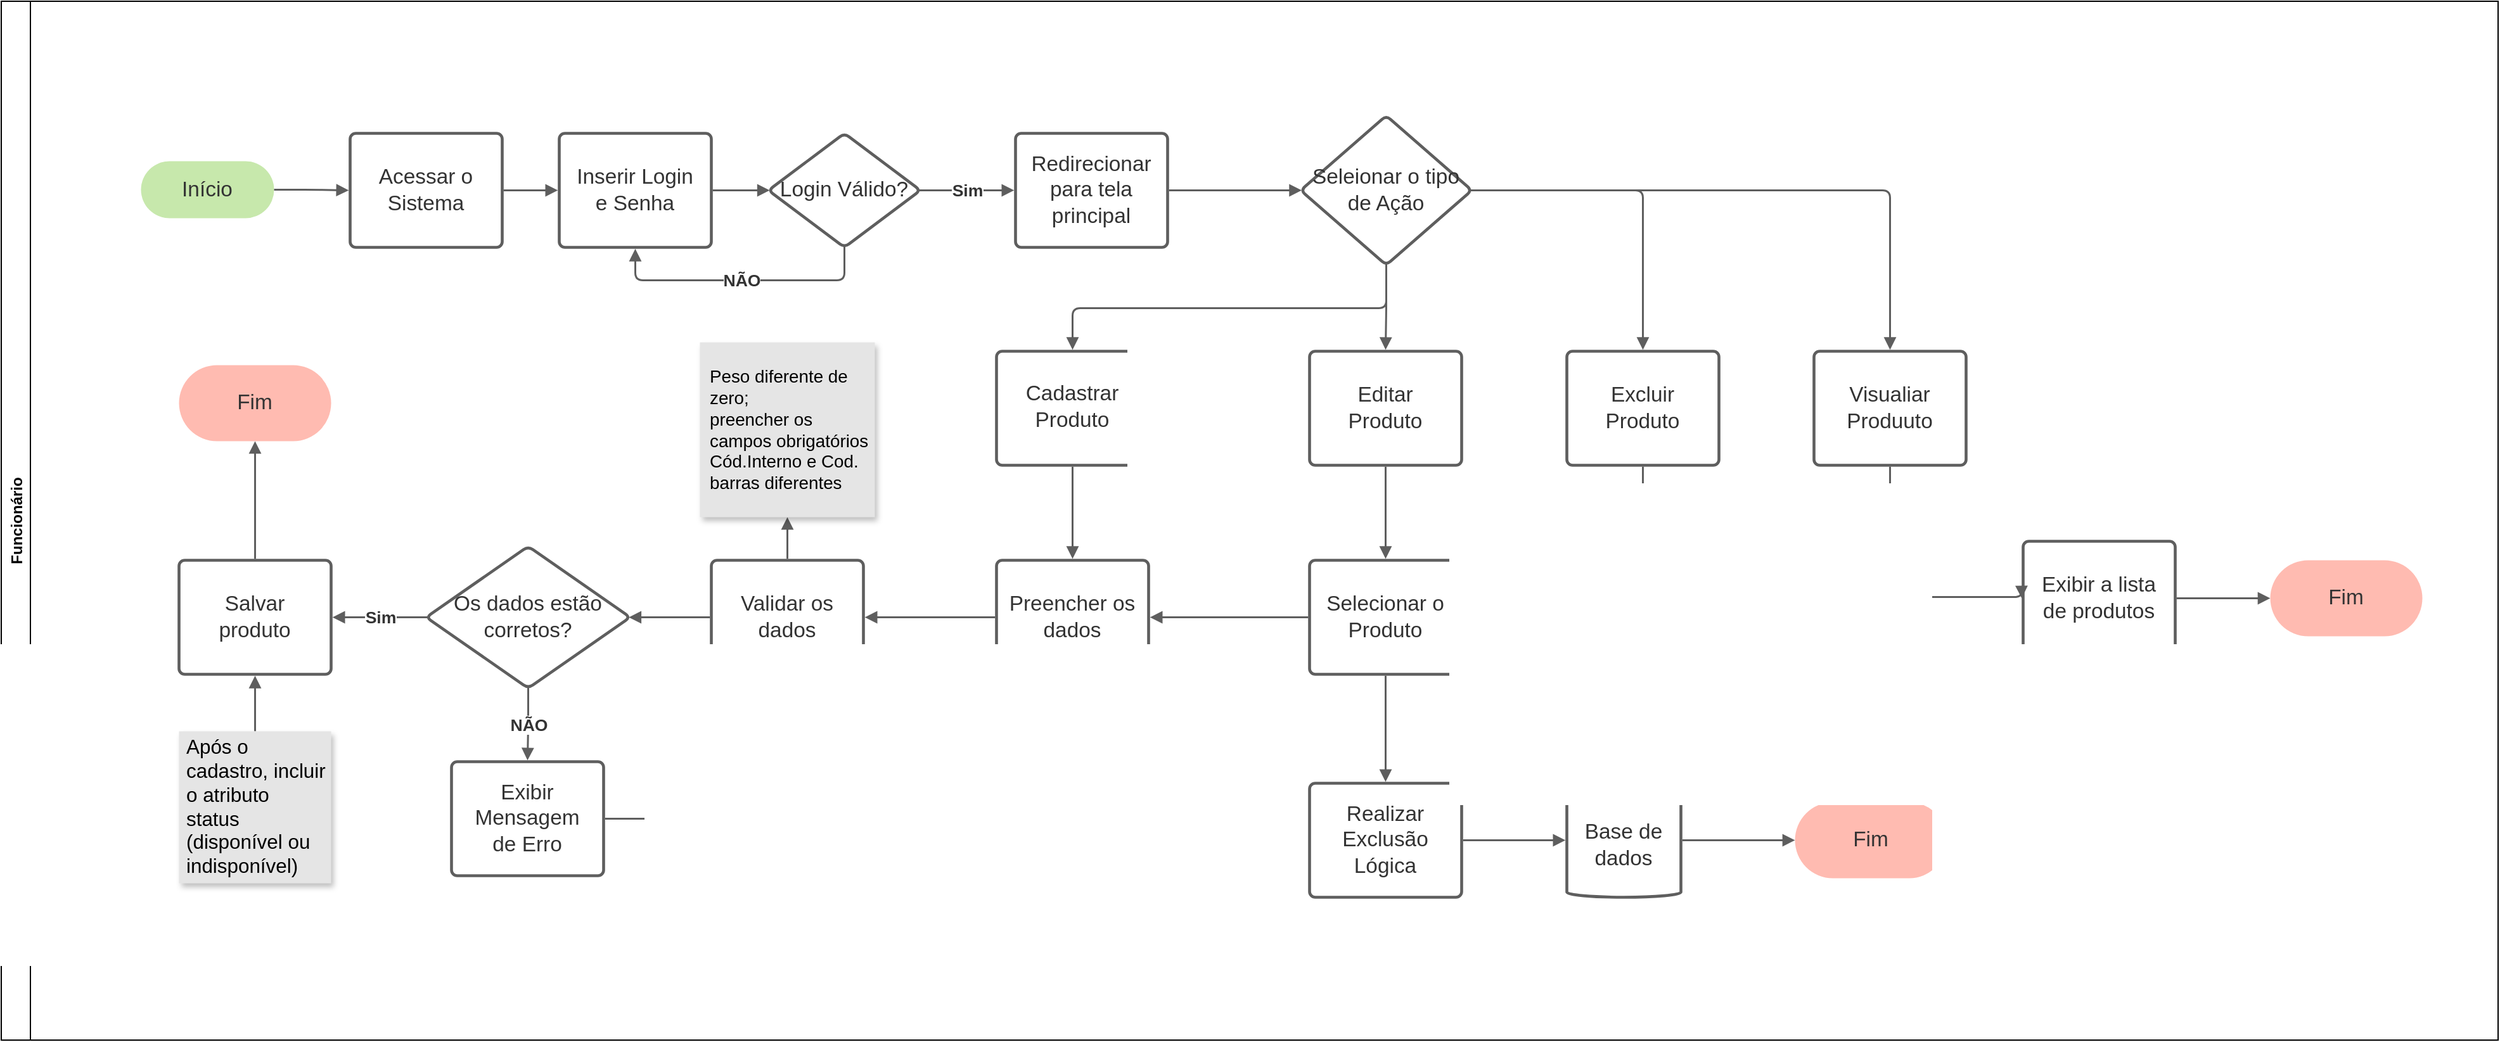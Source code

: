 <mxfile version="14.9.2" type="device"><diagram id="U68LImyjCasgII-28VyA" name="Page-1"><mxGraphModel dx="2764" dy="1590" grid="1" gridSize="10" guides="1" tooltips="1" connect="1" arrows="1" fold="1" page="1" pageScale="1" pageWidth="827" pageHeight="1169" math="0" shadow="0"><root><mxCell id="0"/><mxCell id="1" parent="0"/><UserObject label="Início" lucidchartObjectId="eBD9nxHWdaxw" id="IhpEB11wixXKVniHj0z7-1"><mxCell style="html=1;overflow=block;blockSpacing=1;whiteSpace=wrap;rounded=1;arcSize=50;whiteSpace=wrap;fontSize=16.7;fontColor=#333333;spacing=3.8;strokeOpacity=0;fillOpacity=100;fillColor=#c7e8ac;strokeWidth=2.3;" vertex="1" parent="1"><mxGeometry x="220" y="266" width="105" height="45" as="geometry"/></mxCell></UserObject><UserObject label="" lucidchartObjectId="IBD9s9mkQVGM" id="IhpEB11wixXKVniHj0z7-2"><mxCell style="html=1;jettySize=18;whiteSpace=wrap;fontSize=13;strokeColor=#5E5E5E;strokeWidth=1.5;rounded=1;arcSize=12;edgeStyle=orthogonalEdgeStyle;startArrow=none;;endArrow=block;endFill=1;;exitX=1;exitY=0.5;exitPerimeter=0;entryX=-0.009;entryY=0.5;entryPerimeter=0;" edge="1" parent="1" source="IhpEB11wixXKVniHj0z7-1" target="IhpEB11wixXKVniHj0z7-3"><mxGeometry width="100" height="100" relative="1" as="geometry"><Array as="points"/></mxGeometry></mxCell></UserObject><UserObject label="Acessar o Sistema" lucidchartObjectId="JBD9~bKSJpPM" id="IhpEB11wixXKVniHj0z7-3"><mxCell style="html=1;overflow=block;blockSpacing=1;whiteSpace=wrap;;whiteSpace=wrap;fontSize=16.7;fontColor=#333333;spacing=9;strokeColor=#5e5e5e;strokeOpacity=100;rounded=1;absoluteArcSize=1;arcSize=9;strokeWidth=2.3;" vertex="1" parent="1"><mxGeometry x="385" y="244" width="120" height="90" as="geometry"/></mxCell></UserObject><UserObject label="" lucidchartObjectId="0BD9rbS5RxAi" id="IhpEB11wixXKVniHj0z7-4"><mxCell style="html=1;jettySize=18;whiteSpace=wrap;fontSize=13;strokeColor=#5E5E5E;strokeWidth=1.5;rounded=1;arcSize=12;edgeStyle=orthogonalEdgeStyle;startArrow=none;;endArrow=block;endFill=1;;exitX=1.009;exitY=0.5;exitPerimeter=0;entryX=-0.009;entryY=0.5;entryPerimeter=0;" edge="1" parent="1" source="IhpEB11wixXKVniHj0z7-3" target="IhpEB11wixXKVniHj0z7-5"><mxGeometry width="100" height="100" relative="1" as="geometry"><Array as="points"/></mxGeometry></mxCell></UserObject><UserObject label="Inserir Login e Senha" lucidchartObjectId="2BD9k-Qs81K." id="IhpEB11wixXKVniHj0z7-5"><mxCell style="html=1;overflow=block;blockSpacing=1;whiteSpace=wrap;;whiteSpace=wrap;fontSize=16.7;fontColor=#333333;spacing=9;strokeColor=#5e5e5e;strokeOpacity=100;rounded=1;absoluteArcSize=1;arcSize=9;strokeWidth=2.3;" vertex="1" parent="1"><mxGeometry x="550" y="244" width="120" height="90" as="geometry"/></mxCell></UserObject><UserObject label="" lucidchartObjectId="mCD9Ar9ai4mL" id="IhpEB11wixXKVniHj0z7-6"><mxCell style="html=1;jettySize=18;whiteSpace=wrap;fontSize=13;strokeColor=#5E5E5E;strokeWidth=1.5;rounded=1;arcSize=12;edgeStyle=orthogonalEdgeStyle;startArrow=none;;endArrow=block;endFill=1;;exitX=1.009;exitY=0.5;exitPerimeter=0;entryX=0.009;entryY=0.5;entryPerimeter=0;" edge="1" parent="1" source="IhpEB11wixXKVniHj0z7-5" target="IhpEB11wixXKVniHj0z7-7"><mxGeometry width="100" height="100" relative="1" as="geometry"><Array as="points"/></mxGeometry></mxCell></UserObject><UserObject label="Login Válido?" lucidchartObjectId="nCD9h9JYfCqS" id="IhpEB11wixXKVniHj0z7-7"><mxCell style="html=1;overflow=block;blockSpacing=1;whiteSpace=wrap;rhombus;whiteSpace=wrap;fontSize=16.7;fontColor=#333333;spacing=3.8;strokeColor=#5e5e5e;strokeOpacity=100;rounded=1;absoluteArcSize=1;arcSize=9;strokeWidth=2.3;" vertex="1" parent="1"><mxGeometry x="715" y="244" width="120" height="90" as="geometry"/></mxCell></UserObject><UserObject label="" lucidchartObjectId="CCD9n1JZ03L5" id="IhpEB11wixXKVniHj0z7-8"><mxCell style="html=1;jettySize=18;whiteSpace=wrap;fontSize=13.3;fontColor=#333333;fontStyle=1;strokeColor=#5E5E5E;strokeWidth=1.5;rounded=1;arcSize=12;edgeStyle=orthogonalEdgeStyle;startArrow=none;;endArrow=block;endFill=1;;exitX=0.991;exitY=0.5;exitPerimeter=0;entryX=-0.009;entryY=0.5;entryPerimeter=0;" edge="1" parent="1" source="IhpEB11wixXKVniHj0z7-7" target="IhpEB11wixXKVniHj0z7-10"><mxGeometry width="100" height="100" relative="1" as="geometry"><Array as="points"/></mxGeometry></mxCell></UserObject><mxCell id="IhpEB11wixXKVniHj0z7-9" value="Sim" style="text;html=1;resizable=0;labelBackgroundColor=#ffffff;align=center;verticalAlign=middle;fontStyle=1;fontColor=#333333;;fontSize=13.3;" vertex="1" parent="IhpEB11wixXKVniHj0z7-8"><mxGeometry relative="1" as="geometry"/></mxCell><UserObject label="Redirecionar para tela principal" lucidchartObjectId="DCD9h_2WUOa9" id="IhpEB11wixXKVniHj0z7-10"><mxCell style="html=1;overflow=block;blockSpacing=1;whiteSpace=wrap;;whiteSpace=wrap;fontSize=16.7;fontColor=#333333;spacing=9;strokeColor=#5e5e5e;strokeOpacity=100;rounded=1;absoluteArcSize=1;arcSize=9;strokeWidth=2.3;" vertex="1" parent="1"><mxGeometry x="910" y="244" width="120" height="90" as="geometry"/></mxCell></UserObject><UserObject label="" lucidchartObjectId="_CD9J6lRfIB_" id="IhpEB11wixXKVniHj0z7-11"><mxCell style="html=1;jettySize=18;whiteSpace=wrap;fontSize=13.3;fontColor=#333333;fontStyle=1;strokeColor=#5E5E5E;strokeWidth=1.5;rounded=1;arcSize=12;edgeStyle=orthogonalEdgeStyle;startArrow=none;;endArrow=block;endFill=1;;exitX=0.5;exitY=0.994;exitPerimeter=0;entryX=0.5;entryY=1.013;entryPerimeter=0;" edge="1" parent="1" source="IhpEB11wixXKVniHj0z7-7" target="IhpEB11wixXKVniHj0z7-5"><mxGeometry width="100" height="100" relative="1" as="geometry"><Array as="points"><mxPoint x="775" y="360"/><mxPoint x="610" y="360"/></Array></mxGeometry></mxCell></UserObject><mxCell id="IhpEB11wixXKVniHj0z7-12" value="NÃO" style="text;html=1;resizable=0;labelBackgroundColor=#ffffff;align=center;verticalAlign=middle;fontStyle=1;fontColor=#333333;;fontSize=13.3;" vertex="1" parent="IhpEB11wixXKVniHj0z7-11"><mxGeometry relative="1" as="geometry"/></mxCell><UserObject label="" lucidchartObjectId="FDD9yMU7Iulz" id="IhpEB11wixXKVniHj0z7-13"><mxCell style="html=1;jettySize=18;whiteSpace=wrap;fontSize=13;strokeColor=#5E5E5E;strokeWidth=1.5;rounded=1;arcSize=12;edgeStyle=orthogonalEdgeStyle;startArrow=none;;endArrow=block;endFill=1;;exitX=1.009;exitY=0.5;exitPerimeter=0;entryX=0.006;entryY=0.5;entryPerimeter=0;" edge="1" parent="1" source="IhpEB11wixXKVniHj0z7-10" target="IhpEB11wixXKVniHj0z7-14"><mxGeometry width="100" height="100" relative="1" as="geometry"><Array as="points"/></mxGeometry></mxCell></UserObject><UserObject label="Seleionar o tipo de Ação" lucidchartObjectId=".DD9.hGMOwrg" id="IhpEB11wixXKVniHj0z7-14"><mxCell style="html=1;overflow=block;blockSpacing=1;whiteSpace=wrap;rhombus;whiteSpace=wrap;fontSize=16.7;fontColor=#333333;spacing=3.8;strokeColor=#5e5e5e;strokeOpacity=100;rounded=1;absoluteArcSize=1;arcSize=9;strokeWidth=2.3;" vertex="1" parent="1"><mxGeometry x="1135" y="230" width="135" height="118" as="geometry"/></mxCell></UserObject><UserObject label="&lt;div style=&quot;display: flex; justify-content: center; text-align: center; align-items: baseline; font-size: 0; line-height: 1.25;margin-top: -2px;&quot;&gt;&lt;span&gt;&lt;span style=&quot;font-size:16.7px;color:#333333;&quot;&gt;Cadastrar &lt;/span&gt;&lt;span style=&quot;font-size:16px;color:#000000;&quot;&gt; &lt;/span&gt;&lt;span style=&quot;font-size:16.7px;color:#333333;&quot;&gt;Produto&lt;/span&gt;&lt;/span&gt;&lt;/div&gt;" lucidchartObjectId="_cE9LA5Cm.De" id="IhpEB11wixXKVniHj0z7-15"><mxCell style="html=1;overflow=block;blockSpacing=1;whiteSpace=wrap;;whiteSpace=wrap;fontSize=13;spacing=9;strokeColor=#5e5e5e;strokeOpacity=100;rounded=1;absoluteArcSize=1;arcSize=9;strokeWidth=2.3;" vertex="1" parent="1"><mxGeometry x="895" y="416" width="120" height="90" as="geometry"/></mxCell></UserObject><UserObject label="Editar Produto" lucidchartObjectId="wdE9gpOYXWPl" id="IhpEB11wixXKVniHj0z7-16"><mxCell style="html=1;overflow=block;blockSpacing=1;whiteSpace=wrap;;whiteSpace=wrap;fontSize=16.7;fontColor=#333333;spacing=9;strokeColor=#5e5e5e;strokeOpacity=100;rounded=1;absoluteArcSize=1;arcSize=9;strokeWidth=2.3;" vertex="1" parent="1"><mxGeometry x="1142" y="416" width="120" height="90" as="geometry"/></mxCell></UserObject><UserObject label="Excluir Produto" lucidchartObjectId="GdE9B-HDC~Tx" id="IhpEB11wixXKVniHj0z7-17"><mxCell style="html=1;overflow=block;blockSpacing=1;whiteSpace=wrap;;whiteSpace=wrap;fontSize=16.7;fontColor=#333333;spacing=9;strokeColor=#5e5e5e;strokeOpacity=100;rounded=1;absoluteArcSize=1;arcSize=9;strokeWidth=2.3;" vertex="1" parent="1"><mxGeometry x="1345" y="416" width="120" height="90" as="geometry"/></mxCell></UserObject><UserObject label="Visualiar Produuto" lucidchartObjectId="QdE9xJwuecRl" id="IhpEB11wixXKVniHj0z7-18"><mxCell style="html=1;overflow=block;blockSpacing=1;whiteSpace=wrap;;whiteSpace=wrap;fontSize=16.7;fontColor=#333333;spacing=9;strokeColor=#5e5e5e;strokeOpacity=100;rounded=1;absoluteArcSize=1;arcSize=9;strokeWidth=2.3;" vertex="1" parent="1"><mxGeometry x="1540" y="416" width="120" height="90" as="geometry"/></mxCell></UserObject><UserObject label="Preencher os dados" lucidchartObjectId="peE9GdFp~oeQ" id="IhpEB11wixXKVniHj0z7-19"><mxCell style="html=1;overflow=block;blockSpacing=1;whiteSpace=wrap;;whiteSpace=wrap;fontSize=16.7;fontColor=#333333;spacing=9;strokeColor=#5e5e5e;strokeOpacity=100;rounded=1;absoluteArcSize=1;arcSize=9;strokeWidth=2.3;" vertex="1" parent="1"><mxGeometry x="895" y="581" width="120" height="90" as="geometry"/></mxCell></UserObject><UserObject label="Validar os dados" lucidchartObjectId="peE9F4Uzlngs" id="IhpEB11wixXKVniHj0z7-20"><mxCell style="html=1;overflow=block;blockSpacing=1;whiteSpace=wrap;;whiteSpace=wrap;fontSize=16.7;fontColor=#333333;spacing=9;strokeColor=#5e5e5e;strokeOpacity=100;rounded=1;absoluteArcSize=1;arcSize=9;strokeWidth=2.3;" vertex="1" parent="1"><mxGeometry x="670" y="581" width="120" height="90" as="geometry"/></mxCell></UserObject><UserObject label="Os dados estão corretos?" lucidchartObjectId="peE96kR7DGv6" id="IhpEB11wixXKVniHj0z7-21"><mxCell style="html=1;overflow=block;blockSpacing=1;whiteSpace=wrap;rhombus;whiteSpace=wrap;fontSize=16.7;fontColor=#333333;spacing=3.8;strokeColor=#5e5e5e;strokeOpacity=100;rounded=1;absoluteArcSize=1;arcSize=9;strokeWidth=2.3;" vertex="1" parent="1"><mxGeometry x="445" y="570" width="161" height="112" as="geometry"/></mxCell></UserObject><UserObject label="Salvar produto" lucidchartObjectId="peE95AeGaq.q" id="IhpEB11wixXKVniHj0z7-22"><mxCell style="html=1;overflow=block;blockSpacing=1;whiteSpace=wrap;;whiteSpace=wrap;fontSize=16.7;fontColor=#333333;spacing=9;strokeColor=#5e5e5e;strokeOpacity=100;rounded=1;absoluteArcSize=1;arcSize=9;strokeWidth=2.3;" vertex="1" parent="1"><mxGeometry x="250" y="581" width="120" height="90" as="geometry"/></mxCell></UserObject><UserObject label="Selecionar o Produto" lucidchartObjectId="peE9nRNDB9aK" id="IhpEB11wixXKVniHj0z7-23"><mxCell style="html=1;overflow=block;blockSpacing=1;whiteSpace=wrap;;whiteSpace=wrap;fontSize=16.7;fontColor=#333333;spacing=9;strokeColor=#5e5e5e;strokeOpacity=100;rounded=1;absoluteArcSize=1;arcSize=9;strokeWidth=2.3;" vertex="1" parent="1"><mxGeometry x="1142" y="581" width="120" height="90" as="geometry"/></mxCell></UserObject><UserObject label="" lucidchartObjectId="AgE9O~dtfEJJ" id="IhpEB11wixXKVniHj0z7-24"><mxCell style="html=1;jettySize=18;whiteSpace=wrap;fontSize=13;strokeColor=#5E5E5E;strokeWidth=1.5;rounded=1;arcSize=12;edgeStyle=orthogonalEdgeStyle;startArrow=none;;endArrow=block;endFill=1;;exitX=0.5;exitY=1.013;exitPerimeter=0;entryX=0.5;entryY=-0.013;entryPerimeter=0;" edge="1" parent="1" source="IhpEB11wixXKVniHj0z7-15" target="IhpEB11wixXKVniHj0z7-19"><mxGeometry width="100" height="100" relative="1" as="geometry"><Array as="points"/></mxGeometry></mxCell></UserObject><UserObject label="" lucidchartObjectId="9gE9vVrH_I78" id="IhpEB11wixXKVniHj0z7-25"><mxCell style="html=1;jettySize=18;whiteSpace=wrap;fontSize=13;strokeColor=#5E5E5E;strokeWidth=1.5;rounded=1;arcSize=12;edgeStyle=orthogonalEdgeStyle;startArrow=none;;endArrow=block;endFill=1;;exitX=-0.009;exitY=0.5;exitPerimeter=0;entryX=1.009;entryY=0.5;entryPerimeter=0;" edge="1" parent="1" source="IhpEB11wixXKVniHj0z7-19" target="IhpEB11wixXKVniHj0z7-20"><mxGeometry width="100" height="100" relative="1" as="geometry"><Array as="points"/></mxGeometry></mxCell></UserObject><UserObject label="" lucidchartObjectId="chE9OGMw~y1l" id="IhpEB11wixXKVniHj0z7-26"><mxCell style="html=1;jettySize=18;whiteSpace=wrap;fontSize=13;strokeColor=#5E5E5E;strokeWidth=1.5;rounded=1;arcSize=12;edgeStyle=orthogonalEdgeStyle;startArrow=none;;endArrow=block;endFill=1;;exitX=-0.009;exitY=0.5;exitPerimeter=0;entryX=0.993;entryY=0.5;entryPerimeter=0;" edge="1" parent="1" source="IhpEB11wixXKVniHj0z7-20" target="IhpEB11wixXKVniHj0z7-21"><mxGeometry width="100" height="100" relative="1" as="geometry"><Array as="points"/></mxGeometry></mxCell></UserObject><UserObject label="" lucidchartObjectId="tiE94NKLdsKA" id="IhpEB11wixXKVniHj0z7-27"><mxCell style="html=1;jettySize=18;whiteSpace=wrap;fontSize=13;strokeColor=#5E5E5E;strokeWidth=1.5;rounded=1;arcSize=12;edgeStyle=orthogonalEdgeStyle;startArrow=none;;endArrow=block;endFill=1;;exitX=0.5;exitY=-0.013;exitPerimeter=0;entryX=0.5;entryY=1;entryPerimeter=0;" edge="1" parent="1" source="IhpEB11wixXKVniHj0z7-20" target="IhpEB11wixXKVniHj0z7-52"><mxGeometry width="100" height="100" relative="1" as="geometry"><Array as="points"/></mxGeometry></mxCell></UserObject><UserObject label="" lucidchartObjectId="TiE9aMRRsHKX" id="IhpEB11wixXKVniHj0z7-28"><mxCell style="html=1;jettySize=18;whiteSpace=wrap;fontSize=13.3;fontColor=#333333;fontStyle=1;strokeColor=#5E5E5E;strokeWidth=1.5;rounded=1;arcSize=12;edgeStyle=orthogonalEdgeStyle;startArrow=none;;endArrow=block;endFill=1;;exitX=0.007;exitY=0.5;exitPerimeter=0;entryX=1.009;entryY=0.5;entryPerimeter=0;" edge="1" parent="1" source="IhpEB11wixXKVniHj0z7-21" target="IhpEB11wixXKVniHj0z7-22"><mxGeometry width="100" height="100" relative="1" as="geometry"><Array as="points"/></mxGeometry></mxCell></UserObject><mxCell id="IhpEB11wixXKVniHj0z7-29" value="Sim" style="text;html=1;resizable=0;labelBackgroundColor=#ffffff;align=center;verticalAlign=middle;fontStyle=1;fontColor=#333333;;fontSize=13.3;" vertex="1" parent="IhpEB11wixXKVniHj0z7-28"><mxGeometry relative="1" as="geometry"/></mxCell><UserObject label="" lucidchartObjectId="ejE9M9ncHy0e" id="IhpEB11wixXKVniHj0z7-30"><mxCell style="html=1;jettySize=18;whiteSpace=wrap;fontSize=13;strokeColor=#5E5E5E;strokeWidth=1.5;rounded=1;arcSize=12;edgeStyle=orthogonalEdgeStyle;startArrow=none;;endArrow=block;endFill=1;;exitX=0.5;exitY=0;exitPerimeter=0;entryX=0.5;entryY=1.013;entryPerimeter=0;" edge="1" parent="1" source="IhpEB11wixXKVniHj0z7-31" target="IhpEB11wixXKVniHj0z7-22"><mxGeometry width="100" height="100" relative="1" as="geometry"><Array as="points"/></mxGeometry></mxCell></UserObject><UserObject label="Após o cadastro, incluir o atributo status (disponível ou indisponível)" lucidchartObjectId="peE9CUI-UI~z" id="IhpEB11wixXKVniHj0z7-31"><mxCell style="html=1;overflow=block;blockSpacing=1;whiteSpace=wrap;shadow=1;whiteSpace=wrap;fontSize=15.7;align=left;spacingLeft=3;spacing=3.8;verticalAlign=middle;strokeColor=none;fillOpacity=100;fillColor=#e5e5e5;strokeWidth=0;" vertex="1" parent="1"><mxGeometry x="250" y="716" width="120" height="120" as="geometry"/></mxCell></UserObject><UserObject label="" lucidchartObjectId="qjE9tmbgUm_X" id="IhpEB11wixXKVniHj0z7-32"><mxCell style="html=1;jettySize=18;whiteSpace=wrap;fontSize=13;strokeColor=#5E5E5E;strokeWidth=1.5;rounded=1;arcSize=12;edgeStyle=orthogonalEdgeStyle;startArrow=none;;endArrow=block;endFill=1;;exitX=0.5;exitY=1.013;exitPerimeter=0;entryX=0.5;entryY=-0.013;entryPerimeter=0;" edge="1" parent="1" source="IhpEB11wixXKVniHj0z7-16" target="IhpEB11wixXKVniHj0z7-23"><mxGeometry width="100" height="100" relative="1" as="geometry"><Array as="points"/></mxGeometry></mxCell></UserObject><UserObject label="" lucidchartObjectId="tjE9O-N2u4S-" id="IhpEB11wixXKVniHj0z7-33"><mxCell style="html=1;jettySize=18;whiteSpace=wrap;fontSize=13;strokeColor=#5E5E5E;strokeWidth=1.5;rounded=1;arcSize=12;edgeStyle=orthogonalEdgeStyle;startArrow=none;;endArrow=block;endFill=1;;exitX=-0.009;exitY=0.5;exitPerimeter=0;entryX=1.009;entryY=0.5;entryPerimeter=0;" edge="1" parent="1" source="IhpEB11wixXKVniHj0z7-23" target="IhpEB11wixXKVniHj0z7-19"><mxGeometry width="100" height="100" relative="1" as="geometry"><Array as="points"/></mxGeometry></mxCell></UserObject><UserObject label="" lucidchartObjectId="7kE93Hx_sRrV" id="IhpEB11wixXKVniHj0z7-34"><mxCell style="html=1;jettySize=18;whiteSpace=wrap;fontSize=13;strokeColor=#5E5E5E;strokeWidth=1.5;rounded=1;arcSize=12;edgeStyle=orthogonalEdgeStyle;startArrow=none;;endArrow=block;endFill=1;;exitX=0.994;exitY=0.5;exitPerimeter=0;entryX=0.5;entryY=-0.013;entryPerimeter=0;" edge="1" parent="1" source="IhpEB11wixXKVniHj0z7-14" target="IhpEB11wixXKVniHj0z7-17"><mxGeometry width="100" height="100" relative="1" as="geometry"><Array as="points"/></mxGeometry></mxCell></UserObject><UserObject label="" lucidchartObjectId=".kE9wztYvj2n" id="IhpEB11wixXKVniHj0z7-35"><mxCell style="html=1;jettySize=18;whiteSpace=wrap;fontSize=13;strokeColor=#5E5E5E;strokeWidth=1.5;rounded=1;arcSize=12;edgeStyle=orthogonalEdgeStyle;startArrow=none;;endArrow=block;endFill=1;;exitX=0.5;exitY=0.994;exitPerimeter=0;entryX=0.5;entryY=-0.013;entryPerimeter=0;" edge="1" parent="1" source="IhpEB11wixXKVniHj0z7-14" target="IhpEB11wixXKVniHj0z7-16"><mxGeometry width="100" height="100" relative="1" as="geometry"><Array as="points"/></mxGeometry></mxCell></UserObject><UserObject label="" lucidchartObjectId="elE9yzl~hzAK" id="IhpEB11wixXKVniHj0z7-36"><mxCell style="html=1;jettySize=18;whiteSpace=wrap;fontSize=13;strokeColor=#5E5E5E;strokeWidth=1.5;rounded=1;arcSize=12;edgeStyle=orthogonalEdgeStyle;startArrow=none;;endArrow=block;endFill=1;;exitX=0.5;exitY=0.994;exitPerimeter=0;entryX=0.5;entryY=-0.013;entryPerimeter=0;" edge="1" parent="1" source="IhpEB11wixXKVniHj0z7-14" target="IhpEB11wixXKVniHj0z7-15"><mxGeometry width="100" height="100" relative="1" as="geometry"><Array as="points"/></mxGeometry></mxCell></UserObject><UserObject label="" lucidchartObjectId="NlE9IN4S2MBB" id="IhpEB11wixXKVniHj0z7-37"><mxCell style="html=1;jettySize=18;whiteSpace=wrap;fontSize=13;strokeColor=#5E5E5E;strokeWidth=1.5;rounded=1;arcSize=12;edgeStyle=orthogonalEdgeStyle;startArrow=none;;endArrow=block;endFill=1;;exitX=0.994;exitY=0.5;exitPerimeter=0;entryX=0.5;entryY=-0.013;entryPerimeter=0;" edge="1" parent="1" source="IhpEB11wixXKVniHj0z7-14" target="IhpEB11wixXKVniHj0z7-18"><mxGeometry width="100" height="100" relative="1" as="geometry"><Array as="points"/></mxGeometry></mxCell></UserObject><UserObject label="Exibir a lista de produtos" lucidchartObjectId="cnE9Qd7heDN0" id="IhpEB11wixXKVniHj0z7-38"><mxCell style="html=1;overflow=block;blockSpacing=1;whiteSpace=wrap;;whiteSpace=wrap;fontSize=16.7;fontColor=#333333;spacing=9;strokeColor=#5e5e5e;strokeOpacity=100;rounded=1;absoluteArcSize=1;arcSize=9;strokeWidth=2.3;" vertex="1" parent="1"><mxGeometry x="1705" y="566" width="120" height="90" as="geometry"/></mxCell></UserObject><UserObject label="" lucidchartObjectId="nnE97rwuPX7f" id="IhpEB11wixXKVniHj0z7-39"><mxCell style="html=1;jettySize=18;whiteSpace=wrap;fontSize=13;strokeColor=#5E5E5E;strokeWidth=1.5;rounded=1;arcSize=12;edgeStyle=orthogonalEdgeStyle;startArrow=none;;endArrow=block;endFill=1;;exitX=1.009;exitY=0.5;exitPerimeter=0;entryX=0;entryY=0.5;entryPerimeter=0;" edge="1" parent="1" source="IhpEB11wixXKVniHj0z7-38" target="IhpEB11wixXKVniHj0z7-40"><mxGeometry width="100" height="100" relative="1" as="geometry"><Array as="points"/></mxGeometry></mxCell></UserObject><UserObject label="Fim" lucidchartObjectId="onE9JPa-RLH~" id="IhpEB11wixXKVniHj0z7-40"><mxCell style="html=1;overflow=block;blockSpacing=1;whiteSpace=wrap;rounded=1;arcSize=50;whiteSpace=wrap;fontSize=16.7;fontColor=#333333;spacing=3.8;strokeOpacity=0;fillOpacity=100;fillColor=#ffbbb1;strokeWidth=2.3;" vertex="1" parent="1"><mxGeometry x="1900" y="581" width="120" height="60" as="geometry"/></mxCell></UserObject><UserObject label="" lucidchartObjectId="JwE9LcyJWxkX" id="IhpEB11wixXKVniHj0z7-41"><mxCell style="html=1;jettySize=18;whiteSpace=wrap;fontSize=13.3;fontColor=#333333;fontStyle=1;strokeColor=#5E5E5E;strokeWidth=1.5;rounded=1;arcSize=12;edgeStyle=orthogonalEdgeStyle;startArrow=none;;endArrow=block;endFill=1;;exitX=0.5;exitY=0.996;exitPerimeter=0;entryX=0.5;entryY=-0.012;entryPerimeter=0;" edge="1" parent="1" source="IhpEB11wixXKVniHj0z7-21" target="IhpEB11wixXKVniHj0z7-43"><mxGeometry width="100" height="100" relative="1" as="geometry"><Array as="points"/></mxGeometry></mxCell></UserObject><mxCell id="IhpEB11wixXKVniHj0z7-42" value="NÃO" style="text;html=1;resizable=0;labelBackgroundColor=#ffffff;align=center;verticalAlign=middle;fontStyle=1;fontColor=#333333;;fontSize=13.3;" vertex="1" parent="IhpEB11wixXKVniHj0z7-41"><mxGeometry relative="1" as="geometry"/></mxCell><UserObject label="Exibir Mensagem de Erro" lucidchartObjectId="KwE9sTv5S~Nx" id="IhpEB11wixXKVniHj0z7-43"><mxCell style="html=1;overflow=block;blockSpacing=1;whiteSpace=wrap;;whiteSpace=wrap;fontSize=16.7;fontColor=#333333;spacing=9;strokeColor=#5e5e5e;strokeOpacity=100;rounded=1;absoluteArcSize=1;arcSize=9;strokeWidth=2.3;" vertex="1" parent="1"><mxGeometry x="465" y="740" width="120" height="90" as="geometry"/></mxCell></UserObject><UserObject label="" lucidchartObjectId="UwE9PrZxMXGF" id="IhpEB11wixXKVniHj0z7-44"><mxCell style="html=1;jettySize=18;whiteSpace=wrap;fontSize=13;strokeColor=#5E5E5E;strokeWidth=1.5;rounded=1;arcSize=12;edgeStyle=orthogonalEdgeStyle;startArrow=none;;endArrow=block;endFill=1;;exitX=1.009;exitY=0.5;exitPerimeter=0;entryX=0.5;entryY=1.013;entryPerimeter=0;" edge="1" parent="1" source="IhpEB11wixXKVniHj0z7-43" target="IhpEB11wixXKVniHj0z7-19"><mxGeometry width="100" height="100" relative="1" as="geometry"><Array as="points"/></mxGeometry></mxCell></UserObject><UserObject label="" lucidchartObjectId="kGE992GxJcfP" id="IhpEB11wixXKVniHj0z7-45"><mxCell style="html=1;jettySize=18;whiteSpace=wrap;fontSize=13;strokeColor=#5E5E5E;strokeWidth=1.5;rounded=1;arcSize=12;edgeStyle=orthogonalEdgeStyle;startArrow=none;;endArrow=block;endFill=1;;exitX=0.5;exitY=1.013;exitPerimeter=0;entryX=1.009;entryY=0.5;entryPerimeter=0;" edge="1" parent="1" source="IhpEB11wixXKVniHj0z7-17" target="IhpEB11wixXKVniHj0z7-23"><mxGeometry width="100" height="100" relative="1" as="geometry"><Array as="points"><mxPoint x="1405" y="620"/><mxPoint x="1263" y="620"/></Array></mxGeometry></mxCell></UserObject><UserObject label="" lucidchartObjectId="tGE9s-xhLAlf" id="IhpEB11wixXKVniHj0z7-46"><mxCell style="html=1;jettySize=18;whiteSpace=wrap;fontSize=13;strokeColor=#5E5E5E;strokeWidth=1.5;rounded=1;arcSize=12;edgeStyle=orthogonalEdgeStyle;startArrow=none;;endArrow=block;endFill=1;;exitX=0.5;exitY=1.013;exitPerimeter=0;entryX=0.5;entryY=-0.012;entryPerimeter=0;" edge="1" parent="1" source="IhpEB11wixXKVniHj0z7-23" target="IhpEB11wixXKVniHj0z7-47"><mxGeometry width="100" height="100" relative="1" as="geometry"><Array as="points"/></mxGeometry></mxCell></UserObject><UserObject label="Realizar Exclusão Lógica" lucidchartObjectId="uGE9sDooaELI" id="IhpEB11wixXKVniHj0z7-47"><mxCell style="html=1;overflow=block;blockSpacing=1;whiteSpace=wrap;;whiteSpace=wrap;fontSize=16.7;fontColor=#333333;spacing=9;strokeColor=#5e5e5e;strokeOpacity=100;rounded=1;absoluteArcSize=1;arcSize=9;strokeWidth=2.3;" vertex="1" parent="1"><mxGeometry x="1142" y="757" width="120" height="90" as="geometry"/></mxCell></UserObject><UserObject label="" lucidchartObjectId="SGE94hCPX3Xf" id="IhpEB11wixXKVniHj0z7-48"><mxCell style="html=1;jettySize=18;whiteSpace=wrap;fontSize=13;strokeColor=#5E5E5E;strokeWidth=1.5;rounded=1;arcSize=12;edgeStyle=orthogonalEdgeStyle;startArrow=none;;endArrow=block;endFill=1;;exitX=1.009;exitY=0.5;exitPerimeter=0;entryX=-0.012;entryY=0.5;entryPerimeter=0;" edge="1" parent="1" source="IhpEB11wixXKVniHj0z7-47" target="IhpEB11wixXKVniHj0z7-49"><mxGeometry width="100" height="100" relative="1" as="geometry"><Array as="points"/></mxGeometry></mxCell></UserObject><UserObject label="Base de dados" lucidchartObjectId="SGE90UBa6SaQ" id="IhpEB11wixXKVniHj0z7-49"><mxCell style="html=1;overflow=block;blockSpacing=1;whiteSpace=wrap;shape=cylinder3;size=4;anchorPointDirection=0;boundedLbl=1;;whiteSpace=wrap;fontSize=16.7;fontColor=#333333;spacing=3.8;strokeColor=#5e5e5e;strokeOpacity=100;rounded=1;absoluteArcSize=1;arcSize=9;strokeWidth=2.3;" vertex="1" parent="1"><mxGeometry x="1345" y="757" width="90" height="90" as="geometry"/></mxCell></UserObject><UserObject label="" lucidchartObjectId="UGE9hap-taVd" id="IhpEB11wixXKVniHj0z7-50"><mxCell style="html=1;jettySize=18;whiteSpace=wrap;fontSize=13;strokeColor=#5E5E5E;strokeWidth=1.5;rounded=1;arcSize=12;edgeStyle=orthogonalEdgeStyle;startArrow=none;;endArrow=block;endFill=1;;exitX=1.013;exitY=0.5;exitPerimeter=0;entryX=0;entryY=0.5;entryPerimeter=0;" edge="1" parent="1" source="IhpEB11wixXKVniHj0z7-49" target="IhpEB11wixXKVniHj0z7-51"><mxGeometry width="100" height="100" relative="1" as="geometry"><Array as="points"/></mxGeometry></mxCell></UserObject><UserObject label="Fim" lucidchartObjectId="VGE9FGsxrHKw" id="IhpEB11wixXKVniHj0z7-51"><mxCell style="html=1;overflow=block;blockSpacing=1;whiteSpace=wrap;rounded=1;arcSize=50;whiteSpace=wrap;fontSize=16.7;fontColor=#333333;spacing=3.8;strokeOpacity=0;fillOpacity=100;fillColor=#ffbbb1;strokeWidth=2.3;" vertex="1" parent="1"><mxGeometry x="1525" y="772" width="120" height="60" as="geometry"/></mxCell></UserObject><UserObject label="Peso diferente de zero;&#10;preencher os campos obrigatórios&#10;Cód.Interno e Cod. barras diferentes" lucidchartObjectId="peE9O9yl4OPW" id="IhpEB11wixXKVniHj0z7-52"><mxCell style="html=1;overflow=block;blockSpacing=1;whiteSpace=wrap;shadow=1;whiteSpace=wrap;fontSize=13.9;align=left;spacingLeft=5.3;spacingRight=1.5;spacing=3.8;verticalAlign=middle;strokeColor=none;fillOpacity=100;fillColor=#e5e5e5;strokeWidth=0;" vertex="1" parent="1"><mxGeometry x="661" y="409" width="138" height="138" as="geometry"/></mxCell></UserObject><UserObject label="" lucidchartObjectId="W6E9Z~uB59T5" id="IhpEB11wixXKVniHj0z7-53"><mxCell style="html=1;jettySize=18;whiteSpace=wrap;fontSize=13;strokeColor=#5E5E5E;strokeWidth=1.5;rounded=1;arcSize=12;edgeStyle=orthogonalEdgeStyle;startArrow=none;;endArrow=block;endFill=1;;exitX=0.5;exitY=-0.012;exitPerimeter=0;entryX=0.5;entryY=1;entryPerimeter=0;" edge="1" parent="1" source="IhpEB11wixXKVniHj0z7-22" target="IhpEB11wixXKVniHj0z7-54"><mxGeometry width="100" height="100" relative="1" as="geometry"><Array as="points"/></mxGeometry></mxCell></UserObject><UserObject label="Fim" lucidchartObjectId="W6E9cGgTLGm~" id="IhpEB11wixXKVniHj0z7-54"><mxCell style="html=1;overflow=block;blockSpacing=1;whiteSpace=wrap;rounded=1;arcSize=50;whiteSpace=wrap;fontSize=16.7;fontColor=#333333;spacing=3.8;strokeOpacity=0;fillOpacity=100;fillColor=#ffbbb1;strokeWidth=2.3;" vertex="1" parent="1"><mxGeometry x="250" y="427" width="120" height="60" as="geometry"/></mxCell></UserObject><UserObject label="" lucidchartObjectId="86E9AFlwm-lt" id="IhpEB11wixXKVniHj0z7-55"><mxCell style="html=1;jettySize=18;whiteSpace=wrap;fontSize=13;strokeColor=#5E5E5E;strokeWidth=1.5;rounded=1;arcSize=12;edgeStyle=orthogonalEdgeStyle;startArrow=none;;endArrow=block;endFill=1;;exitX=0.5;exitY=1.013;exitPerimeter=0;entryX=-0.009;entryY=0.5;entryPerimeter=0;" edge="1" parent="1" source="IhpEB11wixXKVniHj0z7-18" target="IhpEB11wixXKVniHj0z7-38"><mxGeometry width="100" height="100" relative="1" as="geometry"><Array as="points"><mxPoint x="1600" y="610"/><mxPoint x="1704" y="610"/></Array></mxGeometry></mxCell></UserObject><mxCell id="IhpEB11wixXKVniHj0z7-57" value="Funcionário" style="swimlane;horizontal=0;" vertex="1" parent="1"><mxGeometry x="110" y="140" width="1970" height="820" as="geometry"/></mxCell></root></mxGraphModel></diagram></mxfile>